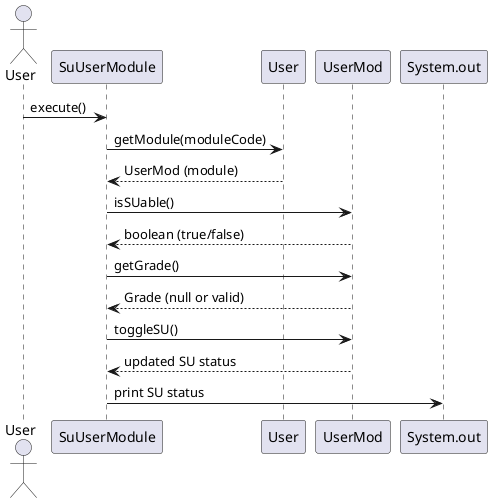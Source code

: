 @startuml
actor User
participant "SuUserModule" as SUCommand
participant "User" as UserModel
participant "UserMod" as UserModule
participant "System.out" as Console

User -> SUCommand : execute()
SUCommand -> UserModel : getModule(moduleCode)
UserModel --> SUCommand : UserMod (module)
SUCommand -> UserModule : isSUable()
UserModule --> SUCommand : boolean (true/false)
SUCommand -> UserModule : getGrade()
UserModule --> SUCommand : Grade (null or valid)
SUCommand -> UserModule : toggleSU()
UserModule --> SUCommand : updated SU status
SUCommand -> Console : print SU status
@enduml

